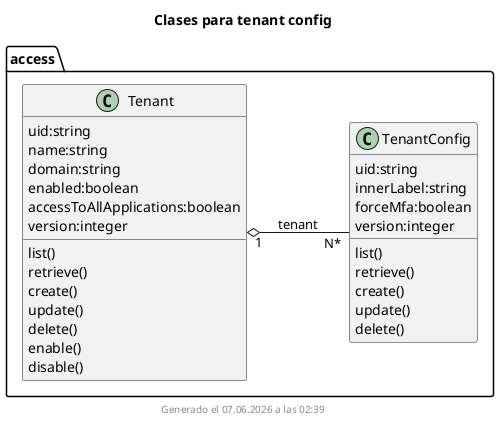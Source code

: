 ' @autogenerated
@startuml
left to right direction
title Clases para tenant config
class access.Tenant{
uid:string
name:string
domain:string
enabled:boolean
accessToAllApplications:boolean
version:integer
list()
retrieve()
create()
update()
delete()
enable()
disable()
}
class access.TenantConfig{
uid:string
innerLabel:string
forceMfa:boolean
version:integer
list()
retrieve()
create()
update()
delete()
}
access.Tenant "1"  o--  "N*" access.TenantConfig: tenant

footer Generado el %date("dd.MM.yyyy' a las 'HH:mm")
@enduml
